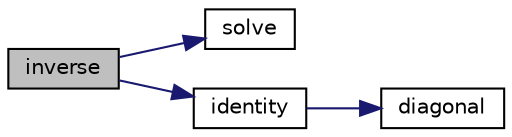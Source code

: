 digraph "inverse"
{
  edge [fontname="Helvetica",fontsize="10",labelfontname="Helvetica",labelfontsize="10"];
  node [fontname="Helvetica",fontsize="10",shape=record];
  rankdir="LR";
  Node71 [label="inverse",height=0.2,width=0.4,color="black", fillcolor="grey75", style="filled", fontcolor="black"];
  Node71 -> Node72 [color="midnightblue",fontsize="10",style="solid",fontname="Helvetica"];
  Node72 [label="solve",height=0.2,width=0.4,color="black", fillcolor="white", style="filled",URL="$class_p_h_p_excel___shared___j_a_m_a___matrix.html#a5a4256f98c419479eebe38f2ad232793"];
  Node71 -> Node73 [color="midnightblue",fontsize="10",style="solid",fontname="Helvetica"];
  Node73 [label="identity",height=0.2,width=0.4,color="black", fillcolor="white", style="filled",URL="$class_p_h_p_excel___shared___j_a_m_a___matrix.html#a21795bfe23a358915e1d5d5b1d745664"];
  Node73 -> Node74 [color="midnightblue",fontsize="10",style="solid",fontname="Helvetica"];
  Node74 [label="diagonal",height=0.2,width=0.4,color="black", fillcolor="white", style="filled",URL="$class_p_h_p_excel___shared___j_a_m_a___matrix.html#aeb07501ee4d7209ae36be4da84944292"];
}
